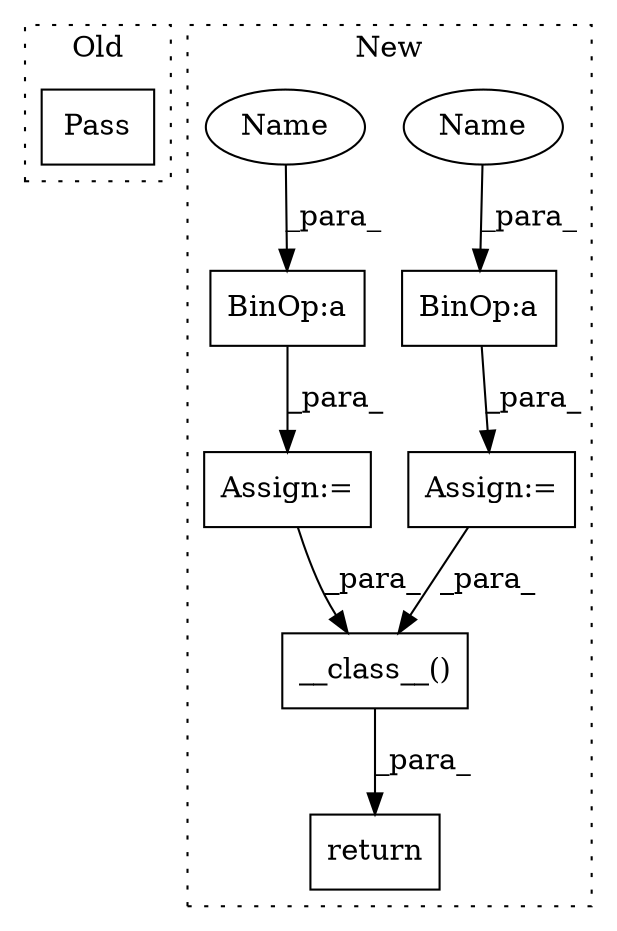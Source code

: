 digraph G {
subgraph cluster0 {
1 [label="Pass" a="62" s="3693" l="4" shape="box"];
label = "Old";
style="dotted";
}
subgraph cluster1 {
2 [label="__class__()" a="75" s="4861,4886" l="15,102" shape="box"];
3 [label="return" a="93" s="4854" l="7" shape="box"];
4 [label="Assign:=" a="68" s="4771" l="3" shape="box"];
5 [label="BinOp:a" a="82" s="4784" l="3" shape="box"];
6 [label="BinOp:a" a="82" s="4826" l="5" shape="box"];
7 [label="Assign:=" a="68" s="4813" l="5" shape="box"];
8 [label="Name" a="87" s="4787" l="14" shape="ellipse"];
9 [label="Name" a="87" s="4831" l="14" shape="ellipse"];
label = "New";
style="dotted";
}
2 -> 3 [label="_para_"];
4 -> 2 [label="_para_"];
5 -> 4 [label="_para_"];
6 -> 7 [label="_para_"];
7 -> 2 [label="_para_"];
8 -> 5 [label="_para_"];
9 -> 6 [label="_para_"];
}